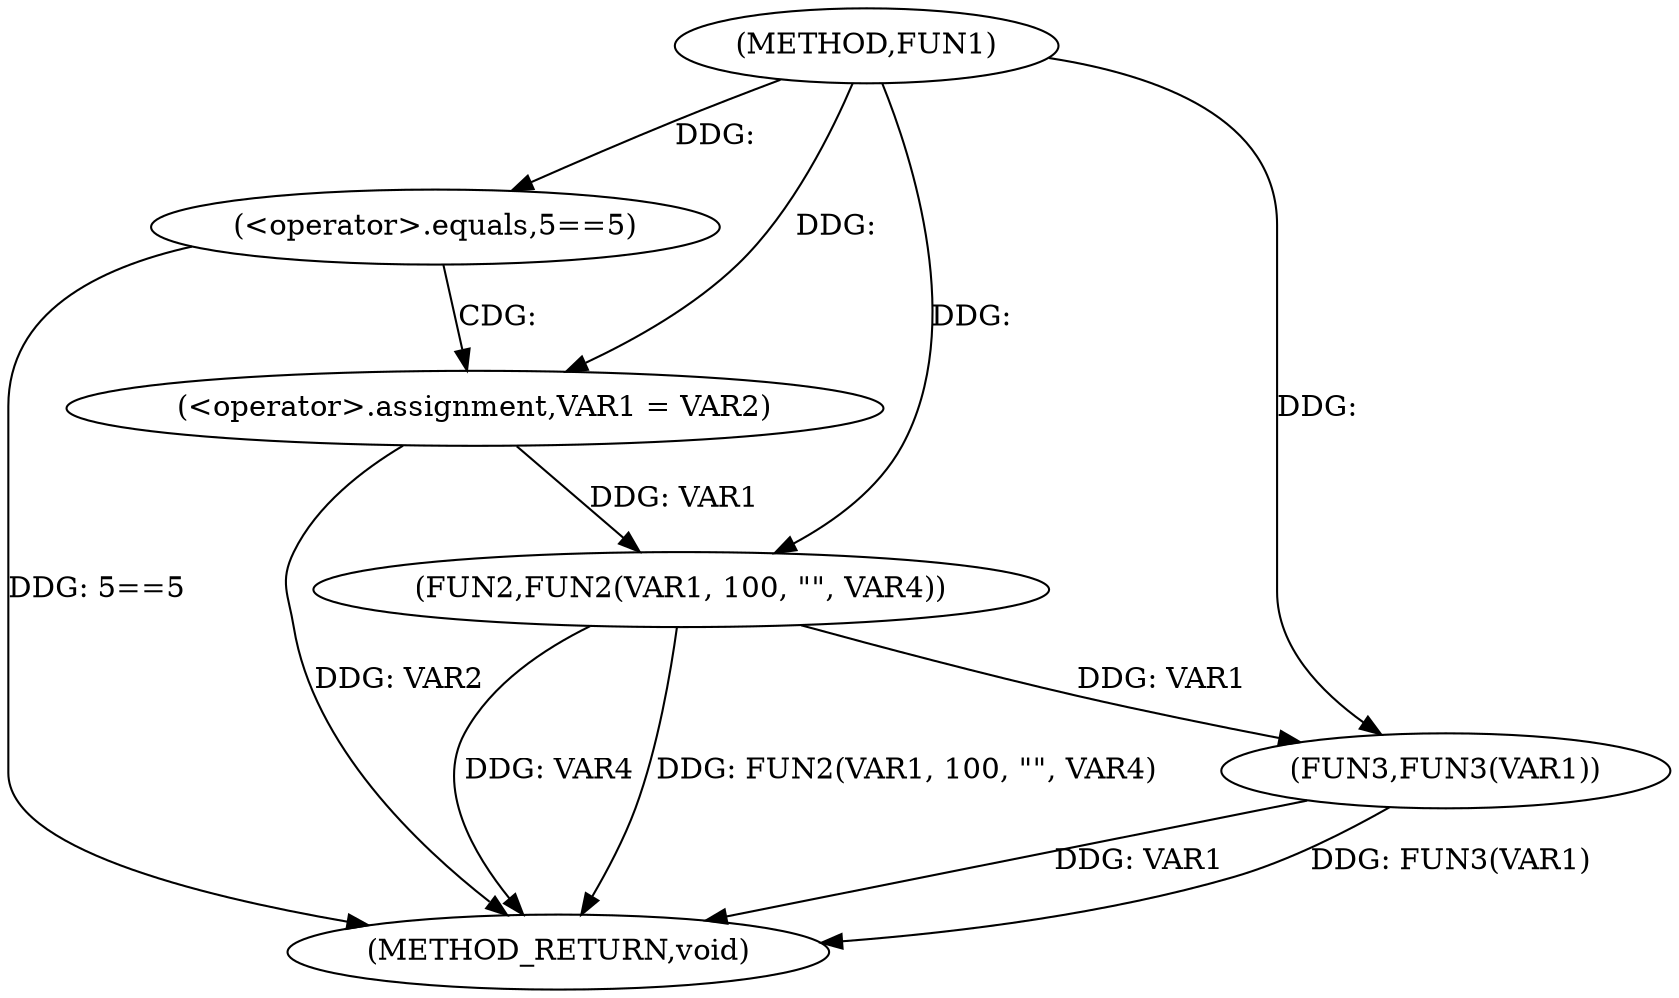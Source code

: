 digraph FUN1 {  
"1000100" [label = "(METHOD,FUN1)" ]
"1000122" [label = "(METHOD_RETURN,void)" ]
"1000106" [label = "(<operator>.equals,5==5)" ]
"1000110" [label = "(<operator>.assignment,VAR1 = VAR2)" ]
"1000115" [label = "(FUN2,FUN2(VAR1, 100, \"\", VAR4))" ]
"1000120" [label = "(FUN3,FUN3(VAR1))" ]
  "1000110" -> "1000122"  [ label = "DDG: VAR2"] 
  "1000115" -> "1000122"  [ label = "DDG: VAR4"] 
  "1000106" -> "1000122"  [ label = "DDG: 5==5"] 
  "1000115" -> "1000122"  [ label = "DDG: FUN2(VAR1, 100, \"\", VAR4)"] 
  "1000120" -> "1000122"  [ label = "DDG: VAR1"] 
  "1000120" -> "1000122"  [ label = "DDG: FUN3(VAR1)"] 
  "1000100" -> "1000106"  [ label = "DDG: "] 
  "1000100" -> "1000110"  [ label = "DDG: "] 
  "1000110" -> "1000115"  [ label = "DDG: VAR1"] 
  "1000100" -> "1000115"  [ label = "DDG: "] 
  "1000115" -> "1000120"  [ label = "DDG: VAR1"] 
  "1000100" -> "1000120"  [ label = "DDG: "] 
  "1000106" -> "1000110"  [ label = "CDG: "] 
}
